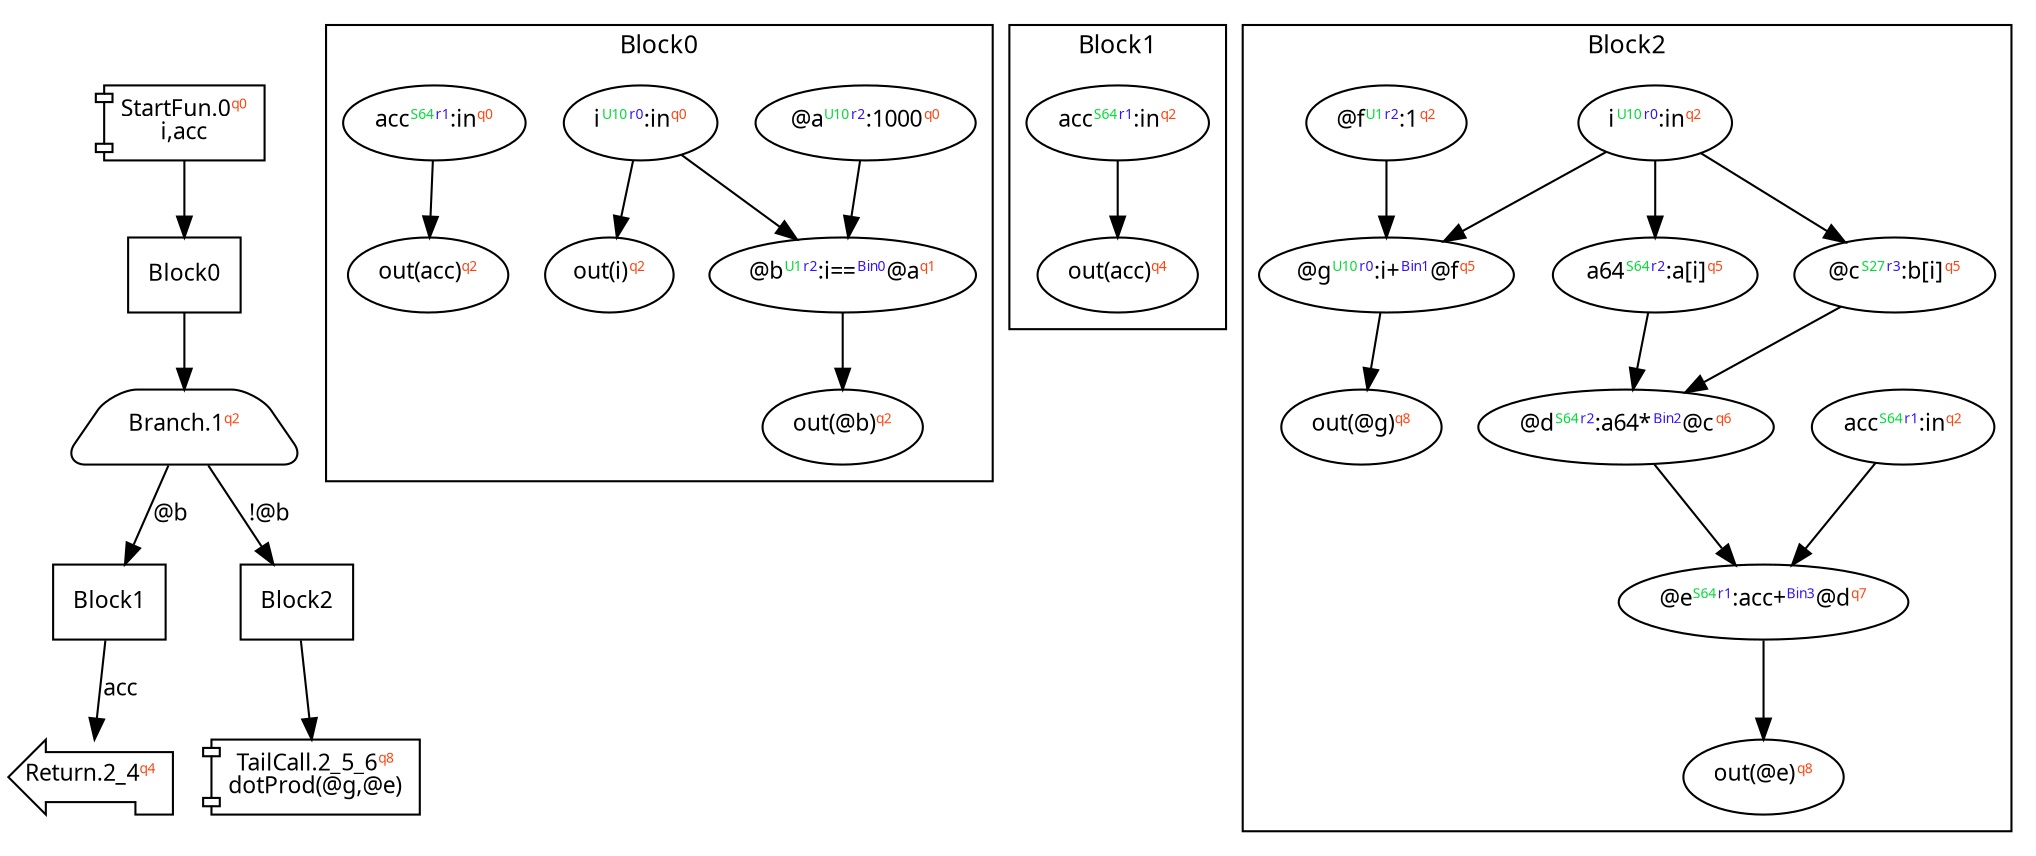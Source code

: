 digraph Program_ {
graph [fontname = "Monaco", fontsize = 12, ranksep = 0.5];
node [shape = box, fontname = "Monaco", fontsize = 11; colorscheme = pastel19];
edge [fontname = "Monaco", fontsize = 11; colorscheme = pastel19];
Jump0[label = <StartFun.0<font color="#ff4411" point-size="8"><sup>q0</sup></font><br/>i,acc>; shape = component];
Jump0 -> Block0;
Jump1[
  label = <Branch.1<font color="#ff4411" point-size="8"><sup>q2</sup></font>>;
  shape = trapezium; style = rounded;
];
Block0 -> Jump1;
Jump1 -> Block1 [label="@b"];
Jump1 -> Block2 [label="!@b"];
Jump2_4[label = <Return.2_4<font color="#ff4411" point-size="8"><sup>q4</sup></font>>; shape = lpromoter];
Block1 -> Jump2_4 [label="acc"];
Jump2_5_6[label = <TailCall.2_5_6<font color="#ff4411" point-size="8"><sup>q8</sup></font><br/>dotProd(@g,@e)>; shape = component];
Block2 -> Jump2_5_6;
Block0 [label = "Block0"];
Block1 [label = "Block1"];
Block2 [label = "Block2"];
subgraph cluster_dfg_Block0{
node [shape = oval];
label = "Block0";
ndBlock0_0 [label=<out(acc)<font color="#ff4411" point-size="8"><sup>q2</sup></font>>];ndBlock0_1 [label=<i<font color="#00dd33" point-size="8"><sup>U10</sup></font><font color="#3311ff" point-size="8"><sup>r0</sup></font>:in<font color="#ff4411" point-size="8"><sup>q0</sup></font>>];ndBlock0_2 [label=<out(@b)<font color="#ff4411" point-size="8"><sup>q2</sup></font>>];ndBlock0_3 [label=<@a<font color="#00dd33" point-size="8"><sup>U10</sup></font><font color="#3311ff" point-size="8"><sup>r2</sup></font>:1000<font color="#ff4411" point-size="8"><sup>q0</sup></font>>];ndBlock0_4 [label=<out(i)<font color="#ff4411" point-size="8"><sup>q2</sup></font>>];ndBlock0_5 [label=<@b<font color="#00dd33" point-size="8"><sup>U1</sup></font><font color="#3311ff" point-size="8"><sup>r2</sup></font>:i==<font color="#3311ff" point-size="8"><sup>Bin0</sup></font>@a<font color="#ff4411" point-size="8"><sup>q1</sup></font>>];ndBlock0_6 [label=<acc<font color="#00dd33" point-size="8"><sup>S64</sup></font><font color="#3311ff" point-size="8"><sup>r1</sup></font>:in<font color="#ff4411" point-size="8"><sup>q0</sup></font>>];ndBlock0_6 -> ndBlock0_0;
ndBlock0_1 -> ndBlock0_5;
ndBlock0_3 -> ndBlock0_5;
ndBlock0_5 -> ndBlock0_2;
ndBlock0_1 -> ndBlock0_4;
}subgraph cluster_dfg_Block1{
node [shape = oval];
label = "Block1";
ndBlock1_0 [label=<acc<font color="#00dd33" point-size="8"><sup>S64</sup></font><font color="#3311ff" point-size="8"><sup>r1</sup></font>:in<font color="#ff4411" point-size="8"><sup>q2</sup></font>>];ndBlock1_1 [label=<out(acc)<font color="#ff4411" point-size="8"><sup>q4</sup></font>>];ndBlock1_0 -> ndBlock1_1;
}subgraph cluster_dfg_Block2{
node [shape = oval];
label = "Block2";
ndBlock2_0 [label=<a64<font color="#00dd33" point-size="8"><sup>S64</sup></font><font color="#3311ff" point-size="8"><sup>r2</sup></font>:a[i]<font color="#ff4411" point-size="8"><sup>q5</sup></font>>];ndBlock2_1 [label=<out(@e)<font color="#ff4411" point-size="8"><sup>q8</sup></font>>];ndBlock2_2 [label=<acc<font color="#00dd33" point-size="8"><sup>S64</sup></font><font color="#3311ff" point-size="8"><sup>r1</sup></font>:in<font color="#ff4411" point-size="8"><sup>q2</sup></font>>];ndBlock2_3 [label=<@g<font color="#00dd33" point-size="8"><sup>U10</sup></font><font color="#3311ff" point-size="8"><sup>r0</sup></font>:i+<font color="#3311ff" point-size="8"><sup>Bin1</sup></font>@f<font color="#ff4411" point-size="8"><sup>q5</sup></font>>];ndBlock2_4 [label=<@f<font color="#00dd33" point-size="8"><sup>U1</sup></font><font color="#3311ff" point-size="8"><sup>r2</sup></font>:1<font color="#ff4411" point-size="8"><sup>q2</sup></font>>];ndBlock2_5 [label=<i<font color="#00dd33" point-size="8"><sup>U10</sup></font><font color="#3311ff" point-size="8"><sup>r0</sup></font>:in<font color="#ff4411" point-size="8"><sup>q2</sup></font>>];ndBlock2_6 [label=<@d<font color="#00dd33" point-size="8"><sup>S64</sup></font><font color="#3311ff" point-size="8"><sup>r2</sup></font>:a64*<font color="#3311ff" point-size="8"><sup>Bin2</sup></font>@c<font color="#ff4411" point-size="8"><sup>q6</sup></font>>];ndBlock2_7 [label=<@c<font color="#00dd33" point-size="8"><sup>S27</sup></font><font color="#3311ff" point-size="8"><sup>r3</sup></font>:b[i]<font color="#ff4411" point-size="8"><sup>q5</sup></font>>];ndBlock2_8 [label=<@e<font color="#00dd33" point-size="8"><sup>S64</sup></font><font color="#3311ff" point-size="8"><sup>r1</sup></font>:acc+<font color="#3311ff" point-size="8"><sup>Bin3</sup></font>@d<font color="#ff4411" point-size="8"><sup>q7</sup></font>>];ndBlock2_9 [label=<out(@g)<font color="#ff4411" point-size="8"><sup>q8</sup></font>>];ndBlock2_3 -> ndBlock2_9;
ndBlock2_5 -> ndBlock2_0;
ndBlock2_4 -> ndBlock2_3;
ndBlock2_5 -> ndBlock2_3;
ndBlock2_8 -> ndBlock2_1;
ndBlock2_0 -> ndBlock2_6;
ndBlock2_7 -> ndBlock2_6;
ndBlock2_5 -> ndBlock2_7;
ndBlock2_2 -> ndBlock2_8;
ndBlock2_6 -> ndBlock2_8;
}}

